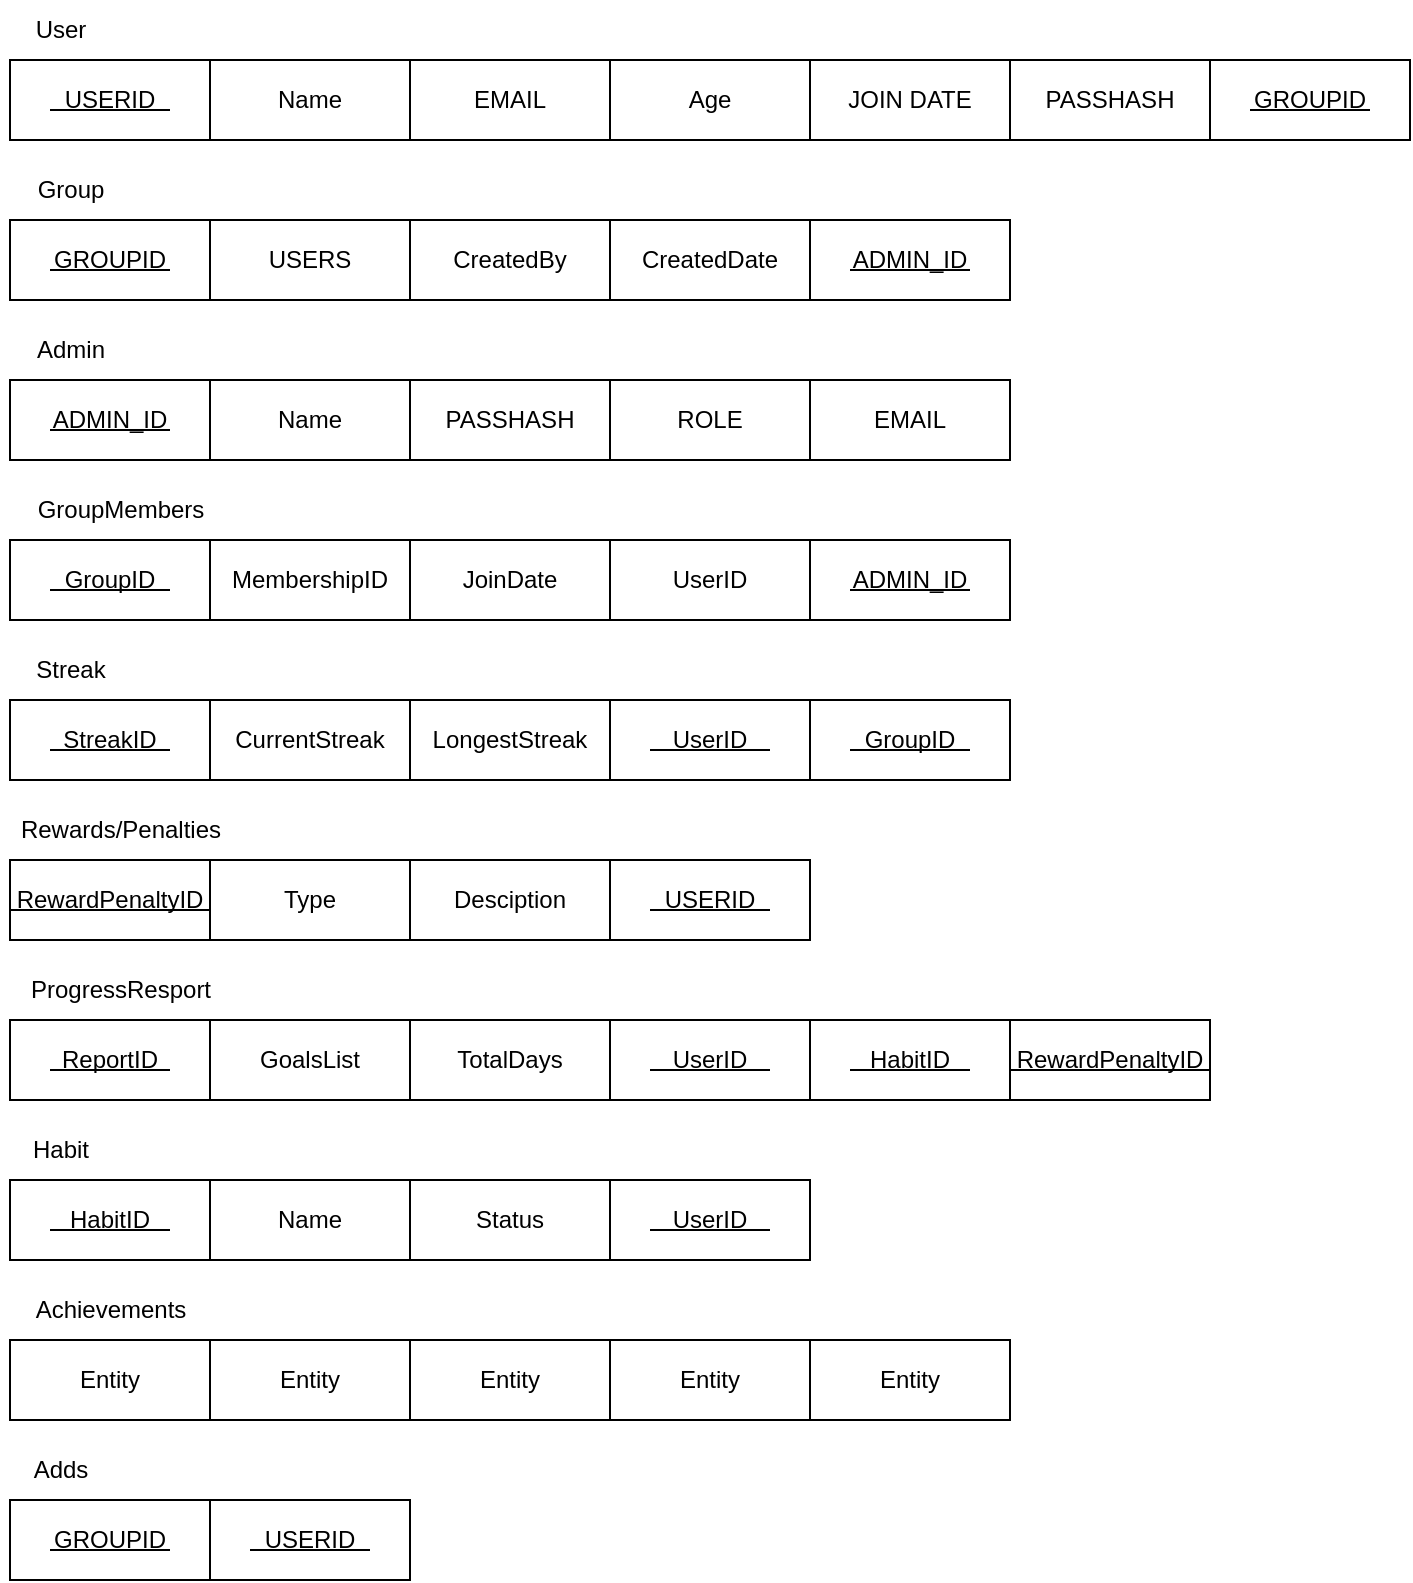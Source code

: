 <mxfile version="26.0.14">
  <diagram name="Page-1" id="pO3ykgQdK5XjUR_u3FMx">
    <mxGraphModel dx="855" dy="1010" grid="1" gridSize="10" guides="1" tooltips="1" connect="1" arrows="1" fold="1" page="1" pageScale="1" pageWidth="850" pageHeight="1100" math="0" shadow="0">
      <root>
        <mxCell id="0" />
        <mxCell id="1" parent="0" />
        <mxCell id="UGSaxCbVplMeEZ7lEVpP-1" value="Age" style="whiteSpace=wrap;html=1;align=center;" vertex="1" parent="1">
          <mxGeometry x="380" y="120" width="100" height="40" as="geometry" />
        </mxCell>
        <mxCell id="UGSaxCbVplMeEZ7lEVpP-2" value="EMAIL" style="whiteSpace=wrap;html=1;align=center;" vertex="1" parent="1">
          <mxGeometry x="280" y="120" width="100" height="40" as="geometry" />
        </mxCell>
        <mxCell id="UGSaxCbVplMeEZ7lEVpP-3" value="Name" style="whiteSpace=wrap;html=1;align=center;" vertex="1" parent="1">
          <mxGeometry x="180" y="120" width="100" height="40" as="geometry" />
        </mxCell>
        <mxCell id="UGSaxCbVplMeEZ7lEVpP-4" value="USERID" style="whiteSpace=wrap;html=1;align=center;" vertex="1" parent="1">
          <mxGeometry x="80" y="120" width="100" height="40" as="geometry" />
        </mxCell>
        <mxCell id="UGSaxCbVplMeEZ7lEVpP-5" value="ROLE" style="whiteSpace=wrap;html=1;align=center;" vertex="1" parent="1">
          <mxGeometry x="380" y="280" width="100" height="40" as="geometry" />
        </mxCell>
        <mxCell id="UGSaxCbVplMeEZ7lEVpP-6" value="PASSHASH" style="whiteSpace=wrap;html=1;align=center;" vertex="1" parent="1">
          <mxGeometry x="280" y="280" width="100" height="40" as="geometry" />
        </mxCell>
        <mxCell id="UGSaxCbVplMeEZ7lEVpP-7" value="Name" style="whiteSpace=wrap;html=1;align=center;" vertex="1" parent="1">
          <mxGeometry x="180" y="280" width="100" height="40" as="geometry" />
        </mxCell>
        <mxCell id="UGSaxCbVplMeEZ7lEVpP-8" value="ADMIN_ID" style="whiteSpace=wrap;html=1;align=center;" vertex="1" parent="1">
          <mxGeometry x="80" y="280" width="100" height="40" as="geometry" />
        </mxCell>
        <mxCell id="UGSaxCbVplMeEZ7lEVpP-9" value="CreatedDate" style="whiteSpace=wrap;html=1;align=center;" vertex="1" parent="1">
          <mxGeometry x="380" y="200" width="100" height="40" as="geometry" />
        </mxCell>
        <mxCell id="UGSaxCbVplMeEZ7lEVpP-10" value="CreatedBy" style="whiteSpace=wrap;html=1;align=center;" vertex="1" parent="1">
          <mxGeometry x="280" y="200" width="100" height="40" as="geometry" />
        </mxCell>
        <mxCell id="UGSaxCbVplMeEZ7lEVpP-11" value="USERS" style="whiteSpace=wrap;html=1;align=center;" vertex="1" parent="1">
          <mxGeometry x="180" y="200" width="100" height="40" as="geometry" />
        </mxCell>
        <mxCell id="UGSaxCbVplMeEZ7lEVpP-12" value="GROUPID" style="whiteSpace=wrap;html=1;align=center;" vertex="1" parent="1">
          <mxGeometry x="80" y="200" width="100" height="40" as="geometry" />
        </mxCell>
        <mxCell id="UGSaxCbVplMeEZ7lEVpP-15" value="USERID" style="whiteSpace=wrap;html=1;align=center;" vertex="1" parent="1">
          <mxGeometry x="180" y="840" width="100" height="40" as="geometry" />
        </mxCell>
        <mxCell id="UGSaxCbVplMeEZ7lEVpP-16" value="GROUPID" style="whiteSpace=wrap;html=1;align=center;" vertex="1" parent="1">
          <mxGeometry x="80" y="840" width="100" height="40" as="geometry" />
        </mxCell>
        <mxCell id="UGSaxCbVplMeEZ7lEVpP-17" value="JOIN DATE" style="whiteSpace=wrap;html=1;align=center;" vertex="1" parent="1">
          <mxGeometry x="480" y="120" width="100" height="40" as="geometry" />
        </mxCell>
        <mxCell id="UGSaxCbVplMeEZ7lEVpP-18" value="PASSHASH" style="whiteSpace=wrap;html=1;align=center;" vertex="1" parent="1">
          <mxGeometry x="580" y="120" width="100" height="40" as="geometry" />
        </mxCell>
        <mxCell id="UGSaxCbVplMeEZ7lEVpP-19" value="GROUPID" style="whiteSpace=wrap;html=1;align=center;" vertex="1" parent="1">
          <mxGeometry x="680" y="120" width="100" height="40" as="geometry" />
        </mxCell>
        <mxCell id="UGSaxCbVplMeEZ7lEVpP-20" value="" style="line;strokeWidth=1;rotatable=0;dashed=0;labelPosition=right;align=left;verticalAlign=middle;spacingTop=0;spacingLeft=6;points=[];portConstraint=eastwest;" vertex="1" parent="1">
          <mxGeometry x="100" y="140" width="60" height="10" as="geometry" />
        </mxCell>
        <mxCell id="UGSaxCbVplMeEZ7lEVpP-21" value="" style="line;strokeWidth=1;rotatable=0;dashed=0;labelPosition=right;align=left;verticalAlign=middle;spacingTop=0;spacingLeft=6;points=[];portConstraint=eastwest;" vertex="1" parent="1">
          <mxGeometry x="700" y="140" width="60" height="10" as="geometry" />
        </mxCell>
        <mxCell id="UGSaxCbVplMeEZ7lEVpP-22" value="" style="line;strokeWidth=1;rotatable=0;dashed=0;labelPosition=right;align=left;verticalAlign=middle;spacingTop=0;spacingLeft=6;points=[];portConstraint=eastwest;" vertex="1" parent="1">
          <mxGeometry x="100" y="220" width="60" height="10" as="geometry" />
        </mxCell>
        <mxCell id="UGSaxCbVplMeEZ7lEVpP-23" value="ADMIN_ID" style="whiteSpace=wrap;html=1;align=center;" vertex="1" parent="1">
          <mxGeometry x="480" y="200" width="100" height="40" as="geometry" />
        </mxCell>
        <mxCell id="UGSaxCbVplMeEZ7lEVpP-24" value="" style="line;strokeWidth=1;rotatable=0;dashed=0;labelPosition=right;align=left;verticalAlign=middle;spacingTop=0;spacingLeft=6;points=[];portConstraint=eastwest;" vertex="1" parent="1">
          <mxGeometry x="500" y="220" width="60" height="10" as="geometry" />
        </mxCell>
        <mxCell id="UGSaxCbVplMeEZ7lEVpP-25" value="EMAIL" style="whiteSpace=wrap;html=1;align=center;" vertex="1" parent="1">
          <mxGeometry x="480" y="280" width="100" height="40" as="geometry" />
        </mxCell>
        <mxCell id="UGSaxCbVplMeEZ7lEVpP-26" value="" style="line;strokeWidth=1;rotatable=0;dashed=0;labelPosition=right;align=left;verticalAlign=middle;spacingTop=0;spacingLeft=6;points=[];portConstraint=eastwest;" vertex="1" parent="1">
          <mxGeometry x="100" y="300" width="60" height="10" as="geometry" />
        </mxCell>
        <mxCell id="UGSaxCbVplMeEZ7lEVpP-28" value="User" style="text;html=1;align=center;verticalAlign=middle;resizable=0;points=[];autosize=1;strokeColor=none;fillColor=none;" vertex="1" parent="1">
          <mxGeometry x="80" y="90" width="50" height="30" as="geometry" />
        </mxCell>
        <mxCell id="UGSaxCbVplMeEZ7lEVpP-29" value="Group" style="text;html=1;align=center;verticalAlign=middle;resizable=0;points=[];autosize=1;strokeColor=none;fillColor=none;" vertex="1" parent="1">
          <mxGeometry x="80" y="170" width="60" height="30" as="geometry" />
        </mxCell>
        <mxCell id="UGSaxCbVplMeEZ7lEVpP-30" value="Admin" style="text;html=1;align=center;verticalAlign=middle;resizable=0;points=[];autosize=1;strokeColor=none;fillColor=none;" vertex="1" parent="1">
          <mxGeometry x="80" y="250" width="60" height="30" as="geometry" />
        </mxCell>
        <mxCell id="UGSaxCbVplMeEZ7lEVpP-31" value="Adds" style="text;html=1;align=center;verticalAlign=middle;resizable=0;points=[];autosize=1;strokeColor=none;fillColor=none;" vertex="1" parent="1">
          <mxGeometry x="80" y="810" width="50" height="30" as="geometry" />
        </mxCell>
        <mxCell id="UGSaxCbVplMeEZ7lEVpP-32" value="" style="line;strokeWidth=1;rotatable=0;dashed=0;labelPosition=right;align=left;verticalAlign=middle;spacingTop=0;spacingLeft=6;points=[];portConstraint=eastwest;" vertex="1" parent="1">
          <mxGeometry x="200" y="860" width="60" height="10" as="geometry" />
        </mxCell>
        <mxCell id="UGSaxCbVplMeEZ7lEVpP-33" value="" style="line;strokeWidth=1;rotatable=0;dashed=0;labelPosition=right;align=left;verticalAlign=middle;spacingTop=0;spacingLeft=6;points=[];portConstraint=eastwest;" vertex="1" parent="1">
          <mxGeometry x="100" y="860" width="60" height="10" as="geometry" />
        </mxCell>
        <mxCell id="UGSaxCbVplMeEZ7lEVpP-35" value="UserID" style="whiteSpace=wrap;html=1;align=center;" vertex="1" parent="1">
          <mxGeometry x="380" y="360" width="100" height="40" as="geometry" />
        </mxCell>
        <mxCell id="UGSaxCbVplMeEZ7lEVpP-36" value="JoinDate" style="whiteSpace=wrap;html=1;align=center;" vertex="1" parent="1">
          <mxGeometry x="280" y="360" width="100" height="40" as="geometry" />
        </mxCell>
        <mxCell id="UGSaxCbVplMeEZ7lEVpP-37" value="MembershipID" style="whiteSpace=wrap;html=1;align=center;" vertex="1" parent="1">
          <mxGeometry x="180" y="360" width="100" height="40" as="geometry" />
        </mxCell>
        <mxCell id="UGSaxCbVplMeEZ7lEVpP-38" value="ADMIN_ID" style="whiteSpace=wrap;html=1;align=center;" vertex="1" parent="1">
          <mxGeometry x="480" y="360" width="100" height="40" as="geometry" />
        </mxCell>
        <mxCell id="UGSaxCbVplMeEZ7lEVpP-40" value="" style="line;strokeWidth=1;rotatable=0;dashed=0;labelPosition=right;align=left;verticalAlign=middle;spacingTop=0;spacingLeft=6;points=[];portConstraint=eastwest;" vertex="1" parent="1">
          <mxGeometry x="500" y="380" width="60" height="10" as="geometry" />
        </mxCell>
        <mxCell id="UGSaxCbVplMeEZ7lEVpP-41" value="GroupMembers" style="text;html=1;align=center;verticalAlign=middle;resizable=0;points=[];autosize=1;strokeColor=none;fillColor=none;" vertex="1" parent="1">
          <mxGeometry x="80" y="330" width="110" height="30" as="geometry" />
        </mxCell>
        <mxCell id="UGSaxCbVplMeEZ7lEVpP-42" value="GroupID" style="whiteSpace=wrap;html=1;align=center;" vertex="1" parent="1">
          <mxGeometry x="80" y="360" width="100" height="40" as="geometry" />
        </mxCell>
        <mxCell id="UGSaxCbVplMeEZ7lEVpP-43" value="" style="line;strokeWidth=1;rotatable=0;dashed=0;labelPosition=right;align=left;verticalAlign=middle;spacingTop=0;spacingLeft=6;points=[];portConstraint=eastwest;" vertex="1" parent="1">
          <mxGeometry x="100" y="380" width="60" height="10" as="geometry" />
        </mxCell>
        <mxCell id="UGSaxCbVplMeEZ7lEVpP-44" value="GroupID" style="whiteSpace=wrap;html=1;align=center;" vertex="1" parent="1">
          <mxGeometry x="480" y="440" width="100" height="40" as="geometry" />
        </mxCell>
        <mxCell id="UGSaxCbVplMeEZ7lEVpP-45" value="Type" style="whiteSpace=wrap;html=1;align=center;" vertex="1" parent="1">
          <mxGeometry x="180" y="520" width="100" height="40" as="geometry" />
        </mxCell>
        <mxCell id="UGSaxCbVplMeEZ7lEVpP-46" value="RewardPenaltyID" style="whiteSpace=wrap;html=1;align=center;" vertex="1" parent="1">
          <mxGeometry x="80" y="520" width="100" height="40" as="geometry" />
        </mxCell>
        <mxCell id="UGSaxCbVplMeEZ7lEVpP-47" value="UserID" style="whiteSpace=wrap;html=1;align=center;" vertex="1" parent="1">
          <mxGeometry x="380" y="440" width="100" height="40" as="geometry" />
        </mxCell>
        <mxCell id="UGSaxCbVplMeEZ7lEVpP-48" value="LongestStreak" style="whiteSpace=wrap;html=1;align=center;" vertex="1" parent="1">
          <mxGeometry x="280" y="440" width="100" height="40" as="geometry" />
        </mxCell>
        <mxCell id="UGSaxCbVplMeEZ7lEVpP-49" value="CurrentStreak" style="whiteSpace=wrap;html=1;align=center;" vertex="1" parent="1">
          <mxGeometry x="180" y="440" width="100" height="40" as="geometry" />
        </mxCell>
        <mxCell id="UGSaxCbVplMeEZ7lEVpP-50" value="StreakID" style="whiteSpace=wrap;html=1;align=center;" vertex="1" parent="1">
          <mxGeometry x="80" y="440" width="100" height="40" as="geometry" />
        </mxCell>
        <mxCell id="UGSaxCbVplMeEZ7lEVpP-52" value="" style="line;strokeWidth=1;rotatable=0;dashed=0;labelPosition=right;align=left;verticalAlign=middle;spacingTop=0;spacingLeft=6;points=[];portConstraint=eastwest;" vertex="1" parent="1">
          <mxGeometry x="500" y="460" width="60" height="10" as="geometry" />
        </mxCell>
        <mxCell id="UGSaxCbVplMeEZ7lEVpP-53" value="" style="line;strokeWidth=1;rotatable=0;dashed=0;labelPosition=right;align=left;verticalAlign=middle;spacingTop=0;spacingLeft=6;points=[];portConstraint=eastwest;" vertex="1" parent="1">
          <mxGeometry x="400" y="460" width="60" height="10" as="geometry" />
        </mxCell>
        <mxCell id="UGSaxCbVplMeEZ7lEVpP-54" value="" style="line;strokeWidth=1;rotatable=0;dashed=0;labelPosition=right;align=left;verticalAlign=middle;spacingTop=0;spacingLeft=6;points=[];portConstraint=eastwest;" vertex="1" parent="1">
          <mxGeometry x="100" y="460" width="60" height="10" as="geometry" />
        </mxCell>
        <mxCell id="UGSaxCbVplMeEZ7lEVpP-55" value="Streak" style="text;html=1;align=center;verticalAlign=middle;resizable=0;points=[];autosize=1;strokeColor=none;fillColor=none;" vertex="1" parent="1">
          <mxGeometry x="80" y="410" width="60" height="30" as="geometry" />
        </mxCell>
        <mxCell id="UGSaxCbVplMeEZ7lEVpP-56" value="Rewards/Penalties" style="text;html=1;align=center;verticalAlign=middle;resizable=0;points=[];autosize=1;strokeColor=none;fillColor=none;" vertex="1" parent="1">
          <mxGeometry x="75" y="490" width="120" height="30" as="geometry" />
        </mxCell>
        <mxCell id="UGSaxCbVplMeEZ7lEVpP-58" value="USERID" style="whiteSpace=wrap;html=1;align=center;" vertex="1" parent="1">
          <mxGeometry x="380" y="520" width="100" height="40" as="geometry" />
        </mxCell>
        <mxCell id="UGSaxCbVplMeEZ7lEVpP-59" value="Desciption" style="whiteSpace=wrap;html=1;align=center;" vertex="1" parent="1">
          <mxGeometry x="280" y="520" width="100" height="40" as="geometry" />
        </mxCell>
        <mxCell id="UGSaxCbVplMeEZ7lEVpP-60" value="" style="line;strokeWidth=1;rotatable=0;dashed=0;labelPosition=right;align=left;verticalAlign=middle;spacingTop=0;spacingLeft=6;points=[];portConstraint=eastwest;" vertex="1" parent="1">
          <mxGeometry x="400" y="540" width="60" height="10" as="geometry" />
        </mxCell>
        <mxCell id="UGSaxCbVplMeEZ7lEVpP-61" value="Name" style="whiteSpace=wrap;html=1;align=center;" vertex="1" parent="1">
          <mxGeometry x="180" y="680" width="100" height="40" as="geometry" />
        </mxCell>
        <mxCell id="UGSaxCbVplMeEZ7lEVpP-62" value="HabitID" style="whiteSpace=wrap;html=1;align=center;" vertex="1" parent="1">
          <mxGeometry x="80" y="680" width="100" height="40" as="geometry" />
        </mxCell>
        <mxCell id="UGSaxCbVplMeEZ7lEVpP-64" value="RewardPenaltyID" style="whiteSpace=wrap;html=1;align=center;" vertex="1" parent="1">
          <mxGeometry x="580" y="600" width="100" height="40" as="geometry" />
        </mxCell>
        <mxCell id="UGSaxCbVplMeEZ7lEVpP-65" value="HabitID" style="whiteSpace=wrap;html=1;align=center;" vertex="1" parent="1">
          <mxGeometry x="480" y="600" width="100" height="40" as="geometry" />
        </mxCell>
        <mxCell id="UGSaxCbVplMeEZ7lEVpP-66" value="UserID" style="whiteSpace=wrap;html=1;align=center;" vertex="1" parent="1">
          <mxGeometry x="380" y="600" width="100" height="40" as="geometry" />
        </mxCell>
        <mxCell id="UGSaxCbVplMeEZ7lEVpP-67" value="TotalDays" style="whiteSpace=wrap;html=1;align=center;" vertex="1" parent="1">
          <mxGeometry x="280" y="600" width="100" height="40" as="geometry" />
        </mxCell>
        <mxCell id="UGSaxCbVplMeEZ7lEVpP-68" value="GoalsList" style="whiteSpace=wrap;html=1;align=center;" vertex="1" parent="1">
          <mxGeometry x="180" y="600" width="100" height="40" as="geometry" />
        </mxCell>
        <mxCell id="UGSaxCbVplMeEZ7lEVpP-69" value="ReportID" style="whiteSpace=wrap;html=1;align=center;" vertex="1" parent="1">
          <mxGeometry x="80" y="600" width="100" height="40" as="geometry" />
        </mxCell>
        <mxCell id="UGSaxCbVplMeEZ7lEVpP-70" value="ProgressResport" style="text;html=1;align=center;verticalAlign=middle;resizable=0;points=[];autosize=1;strokeColor=none;fillColor=none;" vertex="1" parent="1">
          <mxGeometry x="80" y="570" width="110" height="30" as="geometry" />
        </mxCell>
        <mxCell id="UGSaxCbVplMeEZ7lEVpP-73" value="UserID" style="whiteSpace=wrap;html=1;align=center;" vertex="1" parent="1">
          <mxGeometry x="380" y="680" width="100" height="40" as="geometry" />
        </mxCell>
        <mxCell id="UGSaxCbVplMeEZ7lEVpP-74" value="Status" style="whiteSpace=wrap;html=1;align=center;" vertex="1" parent="1">
          <mxGeometry x="280" y="680" width="100" height="40" as="geometry" />
        </mxCell>
        <mxCell id="UGSaxCbVplMeEZ7lEVpP-75" value="Habit" style="text;html=1;align=center;verticalAlign=middle;resizable=0;points=[];autosize=1;strokeColor=none;fillColor=none;" vertex="1" parent="1">
          <mxGeometry x="80" y="650" width="50" height="30" as="geometry" />
        </mxCell>
        <mxCell id="UGSaxCbVplMeEZ7lEVpP-77" value="" style="line;strokeWidth=1;rotatable=0;dashed=0;labelPosition=right;align=left;verticalAlign=middle;spacingTop=0;spacingLeft=6;points=[];portConstraint=eastwest;" vertex="1" parent="1">
          <mxGeometry x="400" y="620" width="60" height="10" as="geometry" />
        </mxCell>
        <mxCell id="UGSaxCbVplMeEZ7lEVpP-78" value="" style="line;strokeWidth=1;rotatable=0;dashed=0;labelPosition=right;align=left;verticalAlign=middle;spacingTop=0;spacingLeft=6;points=[];portConstraint=eastwest;" vertex="1" parent="1">
          <mxGeometry x="100" y="620" width="60" height="10" as="geometry" />
        </mxCell>
        <mxCell id="UGSaxCbVplMeEZ7lEVpP-79" value="" style="line;strokeWidth=1;rotatable=0;dashed=0;labelPosition=right;align=left;verticalAlign=middle;spacingTop=0;spacingLeft=6;points=[];portConstraint=eastwest;" vertex="1" parent="1">
          <mxGeometry x="80" y="540" width="100" height="10" as="geometry" />
        </mxCell>
        <mxCell id="UGSaxCbVplMeEZ7lEVpP-80" value="" style="line;strokeWidth=1;rotatable=0;dashed=0;labelPosition=right;align=left;verticalAlign=middle;spacingTop=0;spacingLeft=6;points=[];portConstraint=eastwest;" vertex="1" parent="1">
          <mxGeometry x="100" y="700" width="60" height="10" as="geometry" />
        </mxCell>
        <mxCell id="UGSaxCbVplMeEZ7lEVpP-81" value="" style="line;strokeWidth=1;rotatable=0;dashed=0;labelPosition=right;align=left;verticalAlign=middle;spacingTop=0;spacingLeft=6;points=[];portConstraint=eastwest;" vertex="1" parent="1">
          <mxGeometry x="580" y="620" width="100" height="10" as="geometry" />
        </mxCell>
        <mxCell id="UGSaxCbVplMeEZ7lEVpP-82" value="" style="line;strokeWidth=1;rotatable=0;dashed=0;labelPosition=right;align=left;verticalAlign=middle;spacingTop=0;spacingLeft=6;points=[];portConstraint=eastwest;" vertex="1" parent="1">
          <mxGeometry x="500" y="620" width="60" height="10" as="geometry" />
        </mxCell>
        <mxCell id="UGSaxCbVplMeEZ7lEVpP-84" value="" style="line;strokeWidth=1;rotatable=0;dashed=0;labelPosition=right;align=left;verticalAlign=middle;spacingTop=0;spacingLeft=6;points=[];portConstraint=eastwest;" vertex="1" parent="1">
          <mxGeometry x="400" y="700" width="60" height="10" as="geometry" />
        </mxCell>
        <mxCell id="UGSaxCbVplMeEZ7lEVpP-85" value="Entity" style="whiteSpace=wrap;html=1;align=center;" vertex="1" parent="1">
          <mxGeometry x="480" y="760" width="100" height="40" as="geometry" />
        </mxCell>
        <mxCell id="UGSaxCbVplMeEZ7lEVpP-86" value="Entity" style="whiteSpace=wrap;html=1;align=center;" vertex="1" parent="1">
          <mxGeometry x="380" y="760" width="100" height="40" as="geometry" />
        </mxCell>
        <mxCell id="UGSaxCbVplMeEZ7lEVpP-87" value="Entity" style="whiteSpace=wrap;html=1;align=center;" vertex="1" parent="1">
          <mxGeometry x="280" y="760" width="100" height="40" as="geometry" />
        </mxCell>
        <mxCell id="UGSaxCbVplMeEZ7lEVpP-88" value="Entity" style="whiteSpace=wrap;html=1;align=center;" vertex="1" parent="1">
          <mxGeometry x="180" y="760" width="100" height="40" as="geometry" />
        </mxCell>
        <mxCell id="UGSaxCbVplMeEZ7lEVpP-89" value="Entity" style="whiteSpace=wrap;html=1;align=center;" vertex="1" parent="1">
          <mxGeometry x="80" y="760" width="100" height="40" as="geometry" />
        </mxCell>
        <mxCell id="UGSaxCbVplMeEZ7lEVpP-90" value="Achievements" style="text;html=1;align=center;verticalAlign=middle;resizable=0;points=[];autosize=1;strokeColor=none;fillColor=none;" vertex="1" parent="1">
          <mxGeometry x="80" y="730" width="100" height="30" as="geometry" />
        </mxCell>
      </root>
    </mxGraphModel>
  </diagram>
</mxfile>
